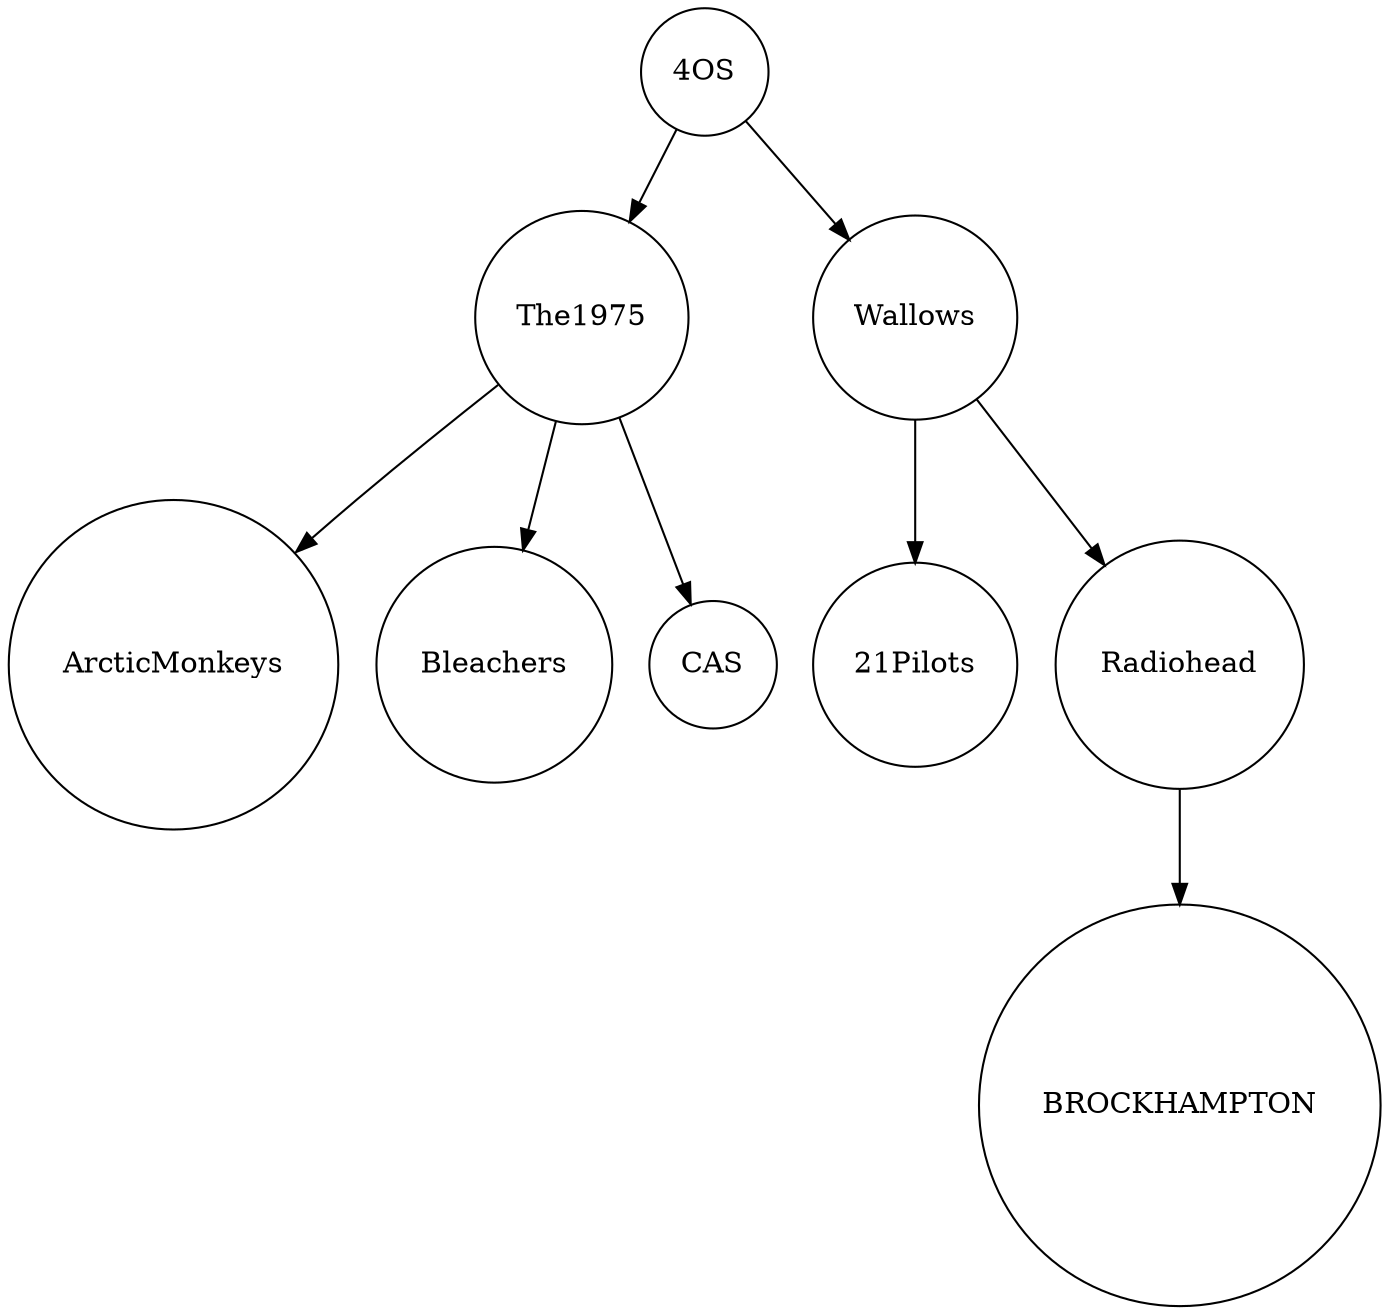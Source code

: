 digraph MyGraph {
  node [shape=circle];
 "4OS" -> "The1975";
 "4OS" -> "Wallows";
 "The1975" -> "ArcticMonkeys";
 "The1975" -> "Bleachers";
 "The1975" -> "CAS";
 "Wallows" -> "21Pilots";
 "Wallows" -> "Radiohead";
 "Radiohead" -> "BROCKHAMPTON";
}
